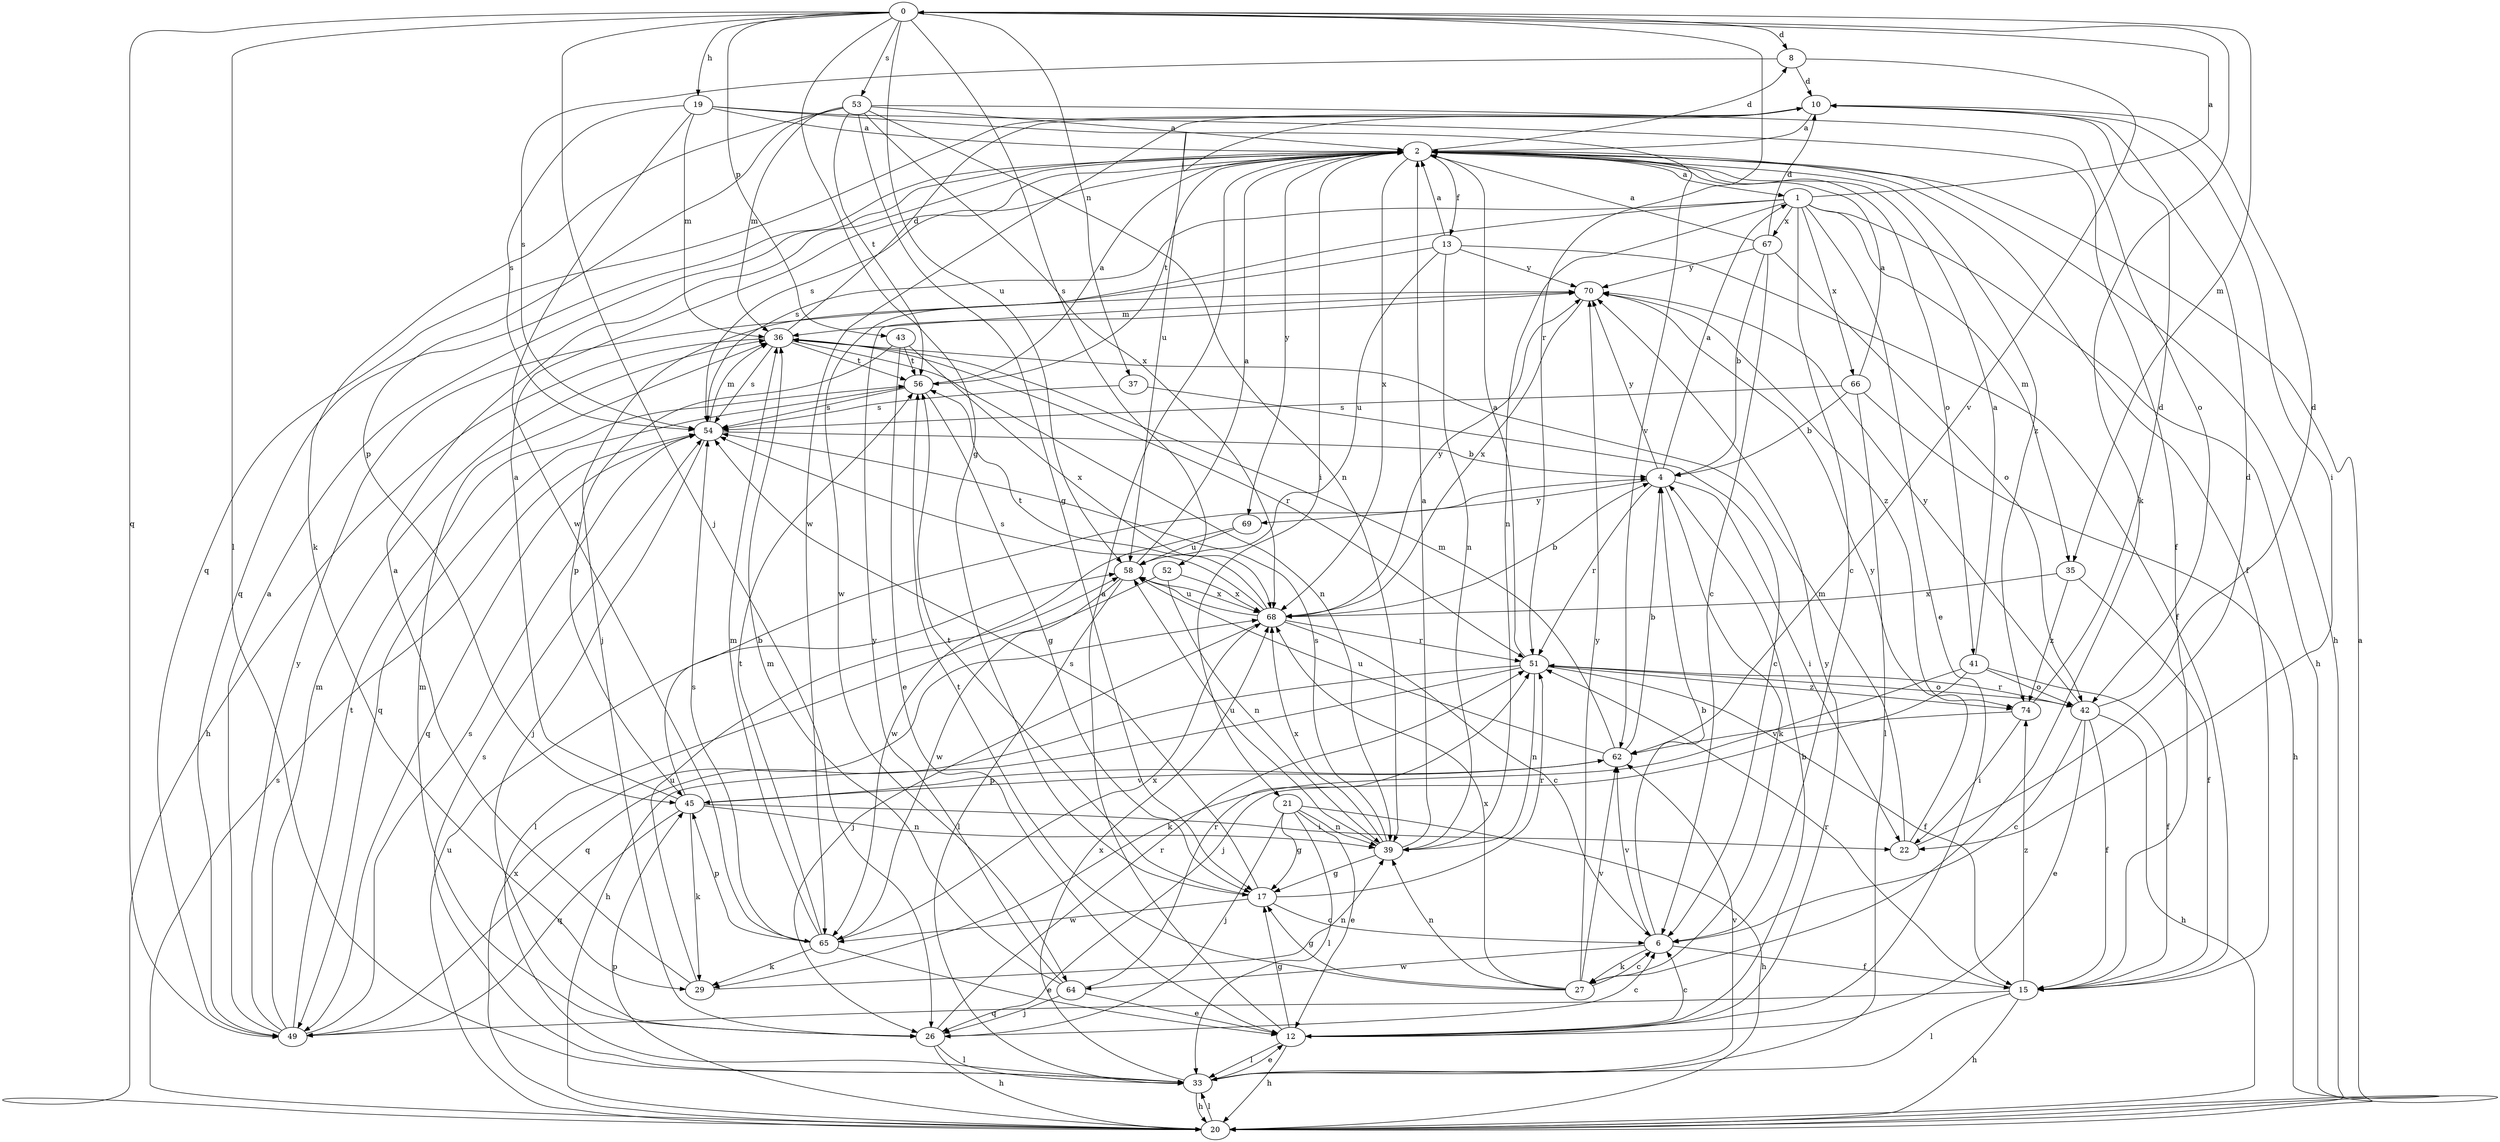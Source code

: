strict digraph  {
0;
1;
2;
4;
6;
8;
10;
12;
13;
15;
17;
19;
20;
21;
22;
26;
27;
29;
33;
35;
36;
37;
39;
41;
42;
43;
45;
49;
51;
52;
53;
54;
56;
58;
62;
64;
65;
66;
67;
68;
69;
70;
74;
0 -> 8  [label=d];
0 -> 17  [label=g];
0 -> 19  [label=h];
0 -> 26  [label=j];
0 -> 27  [label=k];
0 -> 33  [label=l];
0 -> 35  [label=m];
0 -> 37  [label=n];
0 -> 43  [label=p];
0 -> 49  [label=q];
0 -> 51  [label=r];
0 -> 52  [label=s];
0 -> 53  [label=s];
0 -> 58  [label=u];
1 -> 0  [label=a];
1 -> 6  [label=c];
1 -> 12  [label=e];
1 -> 20  [label=h];
1 -> 35  [label=m];
1 -> 39  [label=n];
1 -> 54  [label=s];
1 -> 64  [label=w];
1 -> 66  [label=x];
1 -> 67  [label=x];
2 -> 1  [label=a];
2 -> 8  [label=d];
2 -> 13  [label=f];
2 -> 15  [label=f];
2 -> 20  [label=h];
2 -> 21  [label=i];
2 -> 41  [label=o];
2 -> 49  [label=q];
2 -> 54  [label=s];
2 -> 56  [label=t];
2 -> 68  [label=x];
2 -> 69  [label=y];
2 -> 74  [label=z];
4 -> 1  [label=a];
4 -> 22  [label=i];
4 -> 27  [label=k];
4 -> 51  [label=r];
4 -> 69  [label=y];
4 -> 70  [label=y];
6 -> 4  [label=b];
6 -> 15  [label=f];
6 -> 27  [label=k];
6 -> 62  [label=v];
6 -> 64  [label=w];
8 -> 10  [label=d];
8 -> 54  [label=s];
8 -> 62  [label=v];
10 -> 2  [label=a];
10 -> 22  [label=i];
10 -> 49  [label=q];
10 -> 58  [label=u];
10 -> 65  [label=w];
12 -> 2  [label=a];
12 -> 4  [label=b];
12 -> 6  [label=c];
12 -> 17  [label=g];
12 -> 20  [label=h];
12 -> 33  [label=l];
12 -> 70  [label=y];
13 -> 2  [label=a];
13 -> 15  [label=f];
13 -> 26  [label=j];
13 -> 39  [label=n];
13 -> 58  [label=u];
13 -> 70  [label=y];
15 -> 20  [label=h];
15 -> 33  [label=l];
15 -> 49  [label=q];
15 -> 51  [label=r];
15 -> 74  [label=z];
17 -> 6  [label=c];
17 -> 51  [label=r];
17 -> 54  [label=s];
17 -> 56  [label=t];
17 -> 65  [label=w];
19 -> 2  [label=a];
19 -> 15  [label=f];
19 -> 36  [label=m];
19 -> 54  [label=s];
19 -> 62  [label=v];
19 -> 65  [label=w];
20 -> 2  [label=a];
20 -> 33  [label=l];
20 -> 45  [label=p];
20 -> 54  [label=s];
20 -> 58  [label=u];
20 -> 68  [label=x];
21 -> 12  [label=e];
21 -> 17  [label=g];
21 -> 20  [label=h];
21 -> 26  [label=j];
21 -> 33  [label=l];
21 -> 39  [label=n];
22 -> 10  [label=d];
22 -> 36  [label=m];
22 -> 70  [label=y];
26 -> 6  [label=c];
26 -> 20  [label=h];
26 -> 33  [label=l];
26 -> 36  [label=m];
26 -> 51  [label=r];
27 -> 6  [label=c];
27 -> 17  [label=g];
27 -> 39  [label=n];
27 -> 56  [label=t];
27 -> 62  [label=v];
27 -> 68  [label=x];
27 -> 70  [label=y];
29 -> 2  [label=a];
29 -> 39  [label=n];
29 -> 58  [label=u];
33 -> 12  [label=e];
33 -> 20  [label=h];
33 -> 54  [label=s];
33 -> 62  [label=v];
33 -> 68  [label=x];
35 -> 15  [label=f];
35 -> 68  [label=x];
35 -> 74  [label=z];
36 -> 10  [label=d];
36 -> 20  [label=h];
36 -> 39  [label=n];
36 -> 51  [label=r];
36 -> 54  [label=s];
36 -> 56  [label=t];
37 -> 6  [label=c];
37 -> 54  [label=s];
39 -> 2  [label=a];
39 -> 17  [label=g];
39 -> 54  [label=s];
39 -> 58  [label=u];
39 -> 68  [label=x];
41 -> 2  [label=a];
41 -> 15  [label=f];
41 -> 26  [label=j];
41 -> 29  [label=k];
41 -> 42  [label=o];
42 -> 6  [label=c];
42 -> 10  [label=d];
42 -> 12  [label=e];
42 -> 15  [label=f];
42 -> 20  [label=h];
42 -> 51  [label=r];
42 -> 70  [label=y];
43 -> 12  [label=e];
43 -> 45  [label=p];
43 -> 56  [label=t];
43 -> 68  [label=x];
45 -> 2  [label=a];
45 -> 4  [label=b];
45 -> 22  [label=i];
45 -> 29  [label=k];
45 -> 39  [label=n];
45 -> 49  [label=q];
45 -> 62  [label=v];
49 -> 2  [label=a];
49 -> 36  [label=m];
49 -> 54  [label=s];
49 -> 56  [label=t];
49 -> 70  [label=y];
51 -> 2  [label=a];
51 -> 15  [label=f];
51 -> 20  [label=h];
51 -> 39  [label=n];
51 -> 42  [label=o];
51 -> 49  [label=q];
51 -> 74  [label=z];
52 -> 33  [label=l];
52 -> 39  [label=n];
52 -> 68  [label=x];
53 -> 2  [label=a];
53 -> 17  [label=g];
53 -> 29  [label=k];
53 -> 36  [label=m];
53 -> 39  [label=n];
53 -> 42  [label=o];
53 -> 45  [label=p];
53 -> 56  [label=t];
53 -> 68  [label=x];
54 -> 4  [label=b];
54 -> 26  [label=j];
54 -> 36  [label=m];
54 -> 49  [label=q];
56 -> 2  [label=a];
56 -> 17  [label=g];
56 -> 49  [label=q];
56 -> 54  [label=s];
58 -> 2  [label=a];
58 -> 33  [label=l];
58 -> 65  [label=w];
58 -> 68  [label=x];
62 -> 4  [label=b];
62 -> 36  [label=m];
62 -> 45  [label=p];
62 -> 58  [label=u];
64 -> 12  [label=e];
64 -> 26  [label=j];
64 -> 36  [label=m];
64 -> 51  [label=r];
64 -> 70  [label=y];
65 -> 12  [label=e];
65 -> 29  [label=k];
65 -> 36  [label=m];
65 -> 45  [label=p];
65 -> 54  [label=s];
65 -> 56  [label=t];
65 -> 68  [label=x];
66 -> 2  [label=a];
66 -> 4  [label=b];
66 -> 20  [label=h];
66 -> 33  [label=l];
66 -> 54  [label=s];
67 -> 2  [label=a];
67 -> 4  [label=b];
67 -> 6  [label=c];
67 -> 10  [label=d];
67 -> 42  [label=o];
67 -> 70  [label=y];
68 -> 4  [label=b];
68 -> 6  [label=c];
68 -> 26  [label=j];
68 -> 51  [label=r];
68 -> 54  [label=s];
68 -> 56  [label=t];
68 -> 58  [label=u];
68 -> 70  [label=y];
69 -> 58  [label=u];
69 -> 65  [label=w];
70 -> 36  [label=m];
70 -> 68  [label=x];
70 -> 74  [label=z];
74 -> 10  [label=d];
74 -> 22  [label=i];
74 -> 62  [label=v];
}
